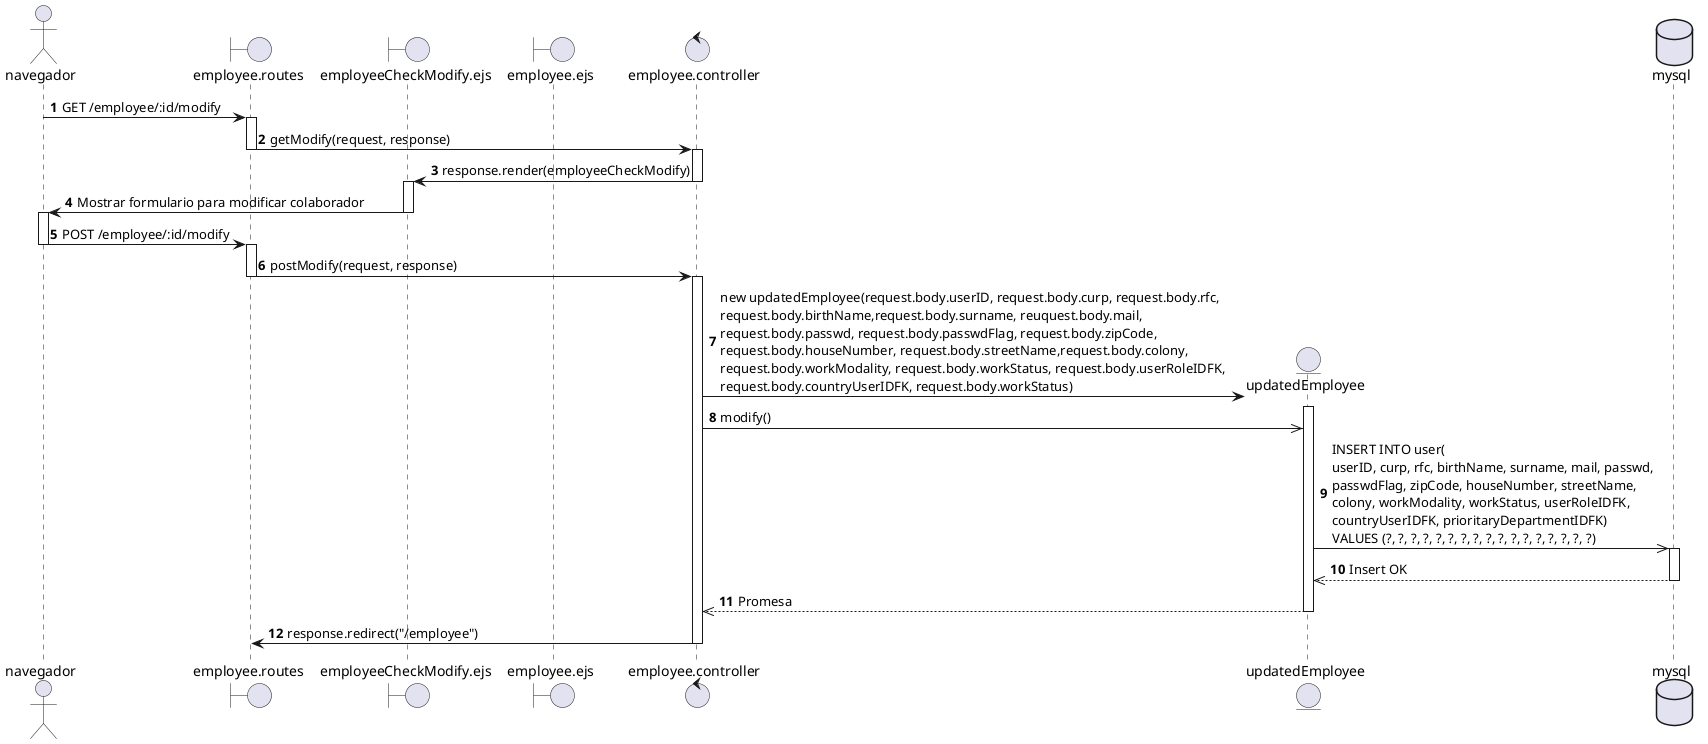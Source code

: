 @startuml CU28 - Superadmin modifica datos de empleado.
actor navegador
boundary employee.routes
boundary employeeCheckModify.ejs
boundary employee.ejs
control employee.controller
entity updatedEmployee
database mysql

autonumber
navegador -> employee.routes : GET /employee/:id/modify
activate employee.routes

employee.routes -> employee.controller: getModify(request, response)
deactivate employee.routes
activate employee.controller

employee.controller -> employeeCheckModify.ejs: response.render(employeeCheckModify)
deactivate employee.controller
activate employeeCheckModify.ejs

employeeCheckModify.ejs -> navegador : Mostrar formulario para modificar colaborador
deactivate employeeCheckModify.ejs
activate navegador

navegador -> employee.routes : POST /employee/:id/modify
deactivate navegador
activate employee.routes

employee.routes -> employee.controller : postModify(request, response)
deactivate employee.routes
activate employee.controller

create updatedEmployee
employee.controller -> updatedEmployee : new updatedEmployee(request.body.userID, request.body.curp, request.body.rfc, \nrequest.body.birthName,request.body.surname, reuquest.body.mail, \nrequest.body.passwd, request.body.passwdFlag, request.body.zipCode,\nrequest.body.houseNumber, request.body.streetName,request.body.colony, \nrequest.body.workModality, request.body.workStatus, request.body.userRoleIDFK, \nrequest.body.countryUserIDFK, request.body.workStatus)
activate updatedEmployee

employee.controller ->> updatedEmployee : modify()

updatedEmployee ->> mysql : INSERT INTO user(\nuserID, curp, rfc, birthName, surname, mail, passwd, \npasswdFlag, zipCode, houseNumber, streetName, \ncolony, workModality, workStatus, userRoleIDFK, \ncountryUserIDFK, prioritaryDepartmentIDFK) \nVALUES (?, ?, ?, ?, ?, ?, ?, ?, ?, ?, ?, ?, ?, ?, ?, ?, ?)
activate mysql
mysql -->> updatedEmployee : Insert OK
deactivate mysql
updatedEmployee -->> employee.controller : Promesa
deactivate updatedEmployee

employee.controller -> employee.routes : response.redirect("/employee")
deactivate employee.controller
